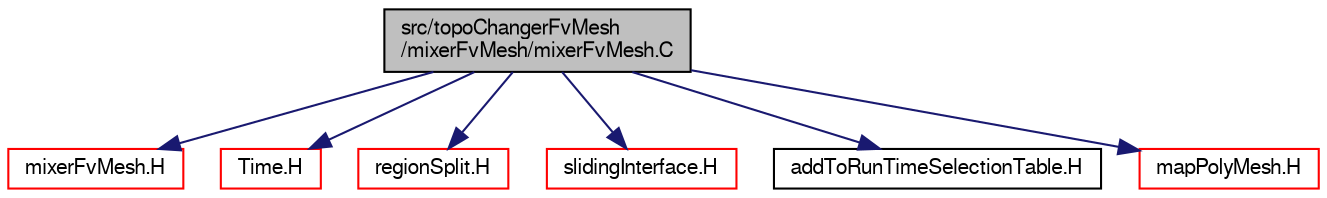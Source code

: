 digraph "src/topoChangerFvMesh/mixerFvMesh/mixerFvMesh.C"
{
  bgcolor="transparent";
  edge [fontname="FreeSans",fontsize="10",labelfontname="FreeSans",labelfontsize="10"];
  node [fontname="FreeSans",fontsize="10",shape=record];
  Node0 [label="src/topoChangerFvMesh\l/mixerFvMesh/mixerFvMesh.C",height=0.2,width=0.4,color="black", fillcolor="grey75", style="filled", fontcolor="black"];
  Node0 -> Node1 [color="midnightblue",fontsize="10",style="solid",fontname="FreeSans"];
  Node1 [label="mixerFvMesh.H",height=0.2,width=0.4,color="red",URL="$a16772.html"];
  Node0 -> Node277 [color="midnightblue",fontsize="10",style="solid",fontname="FreeSans"];
  Node277 [label="Time.H",height=0.2,width=0.4,color="red",URL="$a09311.html"];
  Node0 -> Node297 [color="midnightblue",fontsize="10",style="solid",fontname="FreeSans"];
  Node297 [label="regionSplit.H",height=0.2,width=0.4,color="red",URL="$a07772.html"];
  Node0 -> Node301 [color="midnightblue",fontsize="10",style="solid",fontname="FreeSans"];
  Node301 [label="slidingInterface.H",height=0.2,width=0.4,color="red",URL="$a00878.html"];
  Node0 -> Node305 [color="midnightblue",fontsize="10",style="solid",fontname="FreeSans"];
  Node305 [label="addToRunTimeSelectionTable.H",height=0.2,width=0.4,color="black",URL="$a09263.html",tooltip="Macros for easy insertion into run-time selection tables. "];
  Node0 -> Node306 [color="midnightblue",fontsize="10",style="solid",fontname="FreeSans"];
  Node306 [label="mapPolyMesh.H",height=0.2,width=0.4,color="red",URL="$a11597.html"];
}
